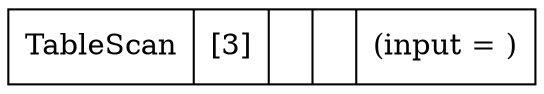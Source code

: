 digraph example1 {
    node [shape=record];
    rankdir=BT;
    nodesep=0.5;
    ordering="in";
    popnodePOPId1v1[label="TableScan|[3]||{}|(input = )"];
}
